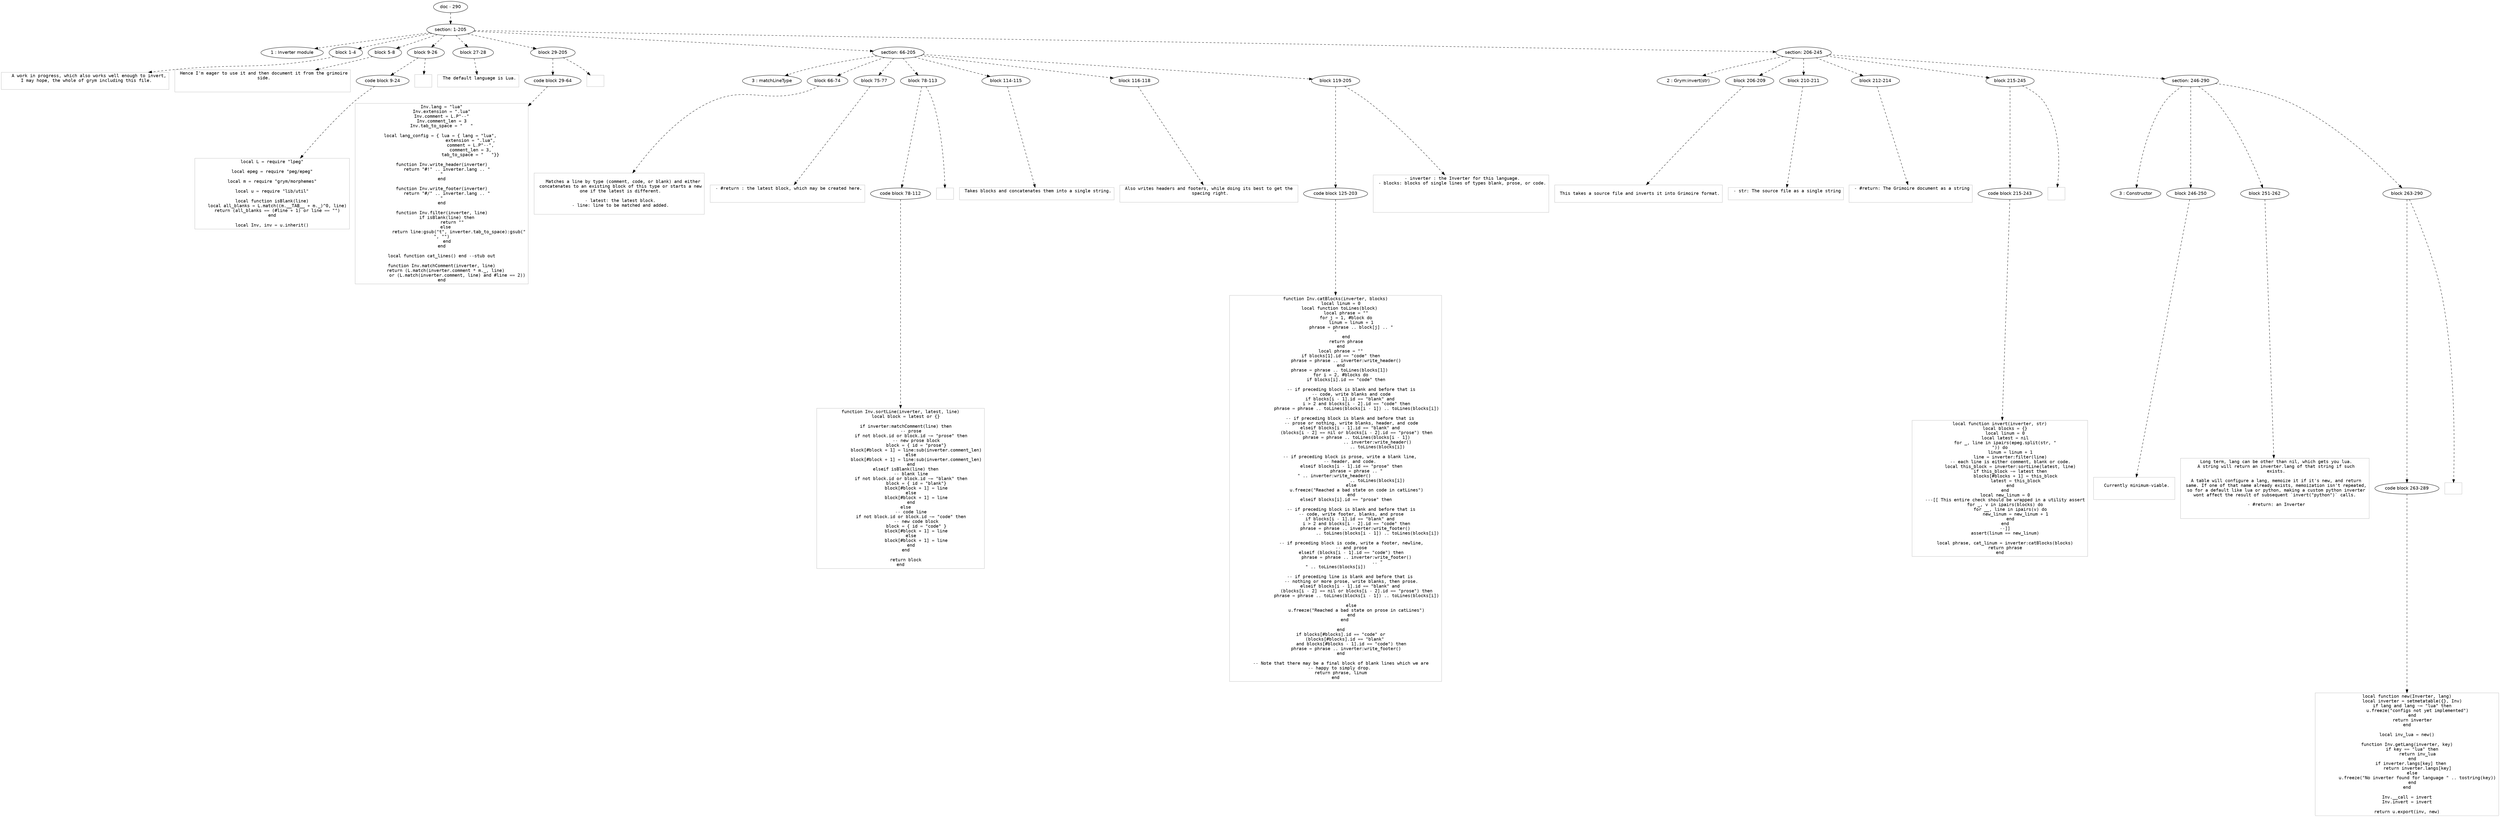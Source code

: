 digraph hierarchy {

node [fontname=Helvetica]
edge [style=dashed]

doc_0 [label="doc - 290"]

doc_0 -> { section_1}
{rank=same; section_1}

section_1 [label="section: 1-205"]

section_1 -> { header_2 block_3 block_4 block_5 block_6 block_7 section_8 section_9}
{rank=same; header_2 block_3 block_4 block_5 block_6 block_7 section_8 section_9}

header_2 [label="1 : Inverter module"]
block_3 [label="block 1-4"]
block_4 [label="block 5-8"]
block_5 [label="block 9-26"]
block_6 [label="block 27-28"]
block_7 [label="block 29-205"]
section_8 [label="section: 66-205"]
section_9 [label="section: 206-245"]


block_3 -> leaf_10
leaf_10  [color=Gray,shape=rectangle,fontname=Inconsolata,label="   A work in progress, which also works well enough to invert,
 I may hope, the whole of grym including this file.

"]
block_4 -> leaf_11
leaf_11  [color=Gray,shape=rectangle,fontname=Inconsolata,label=" Hence I'm eager to use it and then document it from the grimoire
 side.


"]block_5 -> { codeblock_12}
{rank=same; codeblock_12}

codeblock_12 [label="code block 9-24"]


codeblock_12 -> leaf_13
leaf_13  [color=Gray,shape=rectangle,fontname=Inconsolata,label="local L = require \"lpeg\"

local epeg = require \"peg/epeg\"

local m = require \"grym/morphemes\"

local u = require \"lib/util\"

local function isBlank(line)
    local all_blanks = L.match((m.__TAB__ + m._)^0, line)
    return (all_blanks == (#line + 1) or line == \"\")
end

local Inv, inv = u.inherit()
"]
block_5 -> leaf_14
leaf_14  [color=Gray,shape=rectangle,fontname=Inconsolata,label="

"]
block_6 -> leaf_15
leaf_15  [color=Gray,shape=rectangle,fontname=Inconsolata,label=" The default language is Lua.

"]block_7 -> { codeblock_16}
{rank=same; codeblock_16}

codeblock_16 [label="code block 29-64"]


codeblock_16 -> leaf_17
leaf_17  [color=Gray,shape=rectangle,fontname=Inconsolata,label="Inv.lang = \"lua\"
Inv.extension = \".lua\"
Inv.comment = L.P\"--\"
Inv.comment_len = 3
Inv.tab_to_space = \"   \"

local lang_config = { lua = { lang = \"lua\", 
                      extension = \".lua\",
                      comment = L.P\"--\",
                      comment_len = 3,
                      tab_to_space = \"   \"}}

function Inv.write_header(inverter)
    return \"#!\" .. inverter.lang .. \"\n\"
end

function Inv.write_footer(inverter)
    return \"#/\" .. inverter.lang .. \"\n\"
end

function Inv.filter(inverter, line)
    if isBlank(line) then
        return \"\"
    else 
        return line:gsub(\"\t\", inverter.tab_to_space):gsub(\"\r\", \"\")
    end
end

local function cat_lines() end --stub out

function Inv.matchComment(inverter, line)
    return (L.match(inverter.comment * m._, line) 
            or (L.match(inverter.comment, line) and #line == 2))
end
"]
block_7 -> leaf_18
leaf_18  [color=Gray,shape=rectangle,fontname=Inconsolata,label="
"]section_8 -> { header_19 block_20 block_21 block_22 block_23 block_24 block_25}
{rank=same; header_19 block_20 block_21 block_22 block_23 block_24 block_25}

header_19 [label="3 : matchLineType"]
block_20 [label="block 66-74"]
block_21 [label="block 75-77"]
block_22 [label="block 78-113"]
block_23 [label="block 114-115"]
block_24 [label="block 116-118"]
block_25 [label="block 119-205"]


block_20 -> leaf_26
leaf_26  [color=Gray,shape=rectangle,fontname=Inconsolata,label="
   Matches a line by type (comment, code, or blank) and either
 concatenates to an existing block of this type or starts a new
 one if the latest is different.
 
 - latest: the latest block.
 - line: line to be matched and added.

"]
block_21 -> leaf_27
leaf_27  [color=Gray,shape=rectangle,fontname=Inconsolata,label=" - #return : the latest block, which may be created here.


"]block_22 -> { codeblock_28}
{rank=same; codeblock_28}

codeblock_28 [label="code block 78-112"]


codeblock_28 -> leaf_29
leaf_29  [color=Gray,shape=rectangle,fontname=Inconsolata,label="function Inv.sortLine(inverter, latest, line)
    local block = latest or {}

    if inverter:matchComment(line) then
        -- prose
        if not block.id or block.id ~= \"prose\" then
            -- new prose block
            block = { id = \"prose\"}
            block[#block + 1] = line:sub(inverter.comment_len)
        else
            block[#block + 1] = line:sub(inverter.comment_len)
        end
    elseif isBlank(line) then
        -- blank line
        if not block.id or block.id ~= \"blank\" then
            block = { id = \"blank\"}
            block[#block + 1] = line
        else
            block[#block + 1] = line
        end
    else
        -- code line
        if not block.id or block.id ~= \"code\" then
            -- new code block
            block = { id = \"code\" }
            block[#block + 1] = line
        else
            block[#block + 1] = line
        end
    end

    return block
end
"]
block_22 -> leaf_30
leaf_30  [color=Gray,shape=rectangle,fontname=Inconsolata,label="
"]
block_23 -> leaf_31
leaf_31  [color=Gray,shape=rectangle,fontname=Inconsolata,label=" Takes blocks and concatenates them into a single string.

"]
block_24 -> leaf_32
leaf_32  [color=Gray,shape=rectangle,fontname=Inconsolata,label=" Also writes headers and footers, while doing its best to get the 
 spacing right.

"]block_25 -> { codeblock_33}
{rank=same; codeblock_33}

codeblock_33 [label="code block 125-203"]


codeblock_33 -> leaf_34
leaf_34  [color=Gray,shape=rectangle,fontname=Inconsolata,label="function Inv.catBlocks(inverter, blocks)
    local linum = 0
    local function toLines(block) 
        local phrase = \"\"
        for j = 1, #block do
            linum = linum + 1
            phrase = phrase .. block[j] .. \"\n\"
        end
        return phrase
    end
    local phrase = \"\"
    if blocks[1].id == \"code\" then
        phrase = phrase .. inverter:write_header()
    end
    phrase = phrase .. toLines(blocks[1]) 
    for i = 2, #blocks do
        if blocks[i].id == \"code\" then

            -- if preceding block is blank and before that is
            -- code, write blanks and code
            if blocks[i - 1].id == \"blank\" and 
                i > 2 and blocks[i - 2].id == \"code\" then
                phrase = phrase .. toLines(blocks[i - 1]) .. toLines(blocks[i])

            -- if preceding block is blank and before that is 
            -- prose or nothing, write blanks, header, and code
            elseif blocks[i - 1].id == \"blank\" and 
                (blocks[i - 2] == nil or blocks[i - 2].id == \"prose\") then
                phrase = phrase .. toLines(blocks[i - 1])
                                .. inverter:write_header()
                                .. toLines(blocks[i])

            -- if preceding block is prose, write a blank line, 
            -- header, and code. 
            elseif blocks[i - 1].id == \"prose\" then
                phrase = phrase .. \"\n\" .. inverter:write_header() 
                                .. toLines(blocks[i])
            else
                u.freeze(\"Reached a bad state on code in catLines\")
            end
        elseif blocks[i].id == \"prose\" then

            -- if preceding block is blank and before that is
            -- code, write footer, blanks, and prose
            if blocks[i - 1].id == \"blank\" and 
                i > 2 and blocks[i - 2].id == \"code\" then
                phrase = phrase .. inverter:write_footer() 
                                .. toLines(blocks[i - 1]) .. toLines(blocks[i])

            -- if preceding block is code, write a footer, newline,
            -- and prose
            elseif (blocks[i - 1].id == \"code\") then
                phrase = phrase .. inverter:write_footer()
                                .. \"\n\" .. toLines(blocks[i])

            -- if preceding line is blank and before that is 
            -- nothing or more prose, write blanks, then prose.
            elseif blocks[i - 1].id == \"blank\" and 
                (blocks[i - 2] == nil or blocks[i - 2].id == \"prose\") then
                phrase = phrase .. toLines(blocks[i - 1]) .. toLines(blocks[i])

            else
                u.freeze(\"Reached a bad state on prose in catLines\")
            end
        end 

    end
    if blocks[#blocks].id == \"code\" or
        (blocks[#blocks].id == \"blank\" 
            and blocks[#blocks - 1].id == \"code\") then
        phrase = phrase .. inverter:write_footer()
    end

    -- Note that there may be a final block of blank lines which we are
    -- happy to simply drop. 
    return phrase, linum
end
"]
block_25 -> leaf_35
leaf_35  [color=Gray,shape=rectangle,fontname=Inconsolata,label=" - inverter : the Inverter for this language.
 - blocks: blocks of single lines of types blank, prose, or code.





"]section_9 -> { header_36 block_37 block_38 block_39 block_40 section_41}
{rank=same; header_36 block_37 block_38 block_39 block_40 section_41}

header_36 [label="2 : Grym:invert(str)"]
block_37 [label="block 206-209"]
block_38 [label="block 210-211"]
block_39 [label="block 212-214"]
block_40 [label="block 215-245"]
section_41 [label="section: 246-290"]


block_37 -> leaf_42
leaf_42  [color=Gray,shape=rectangle,fontname=Inconsolata,label="
 This takes a source file and inverts it into Grimoire format.

"]
block_38 -> leaf_43
leaf_43  [color=Gray,shape=rectangle,fontname=Inconsolata,label=" - str: The source file as a single string

"]
block_39 -> leaf_44
leaf_44  [color=Gray,shape=rectangle,fontname=Inconsolata,label=" - #return: The Grimoire document as a string


"]block_40 -> { codeblock_45}
{rank=same; codeblock_45}

codeblock_45 [label="code block 215-243"]


codeblock_45 -> leaf_46
leaf_46  [color=Gray,shape=rectangle,fontname=Inconsolata,label="local function invert(inverter, str)
    local blocks = {}
    local linum = 0
    local latest = nil
    for _, line in ipairs(epeg.split(str, \"\n\")) do
        linum = linum + 1
        line = inverter:filter(line)
        -- each line is either comment, blank or code.
        local this_block = inverter:sortLine(latest, line)
        if this_block ~= latest then
            blocks[#blocks + 1] = this_block
            latest = this_block
        end
    end
    local new_linum = 0
    ---[[ This entire check should be wrapped in a utility assert
    for _, v in ipairs(blocks) do
        for __, line in ipairs(v) do
            new_linum = new_linum + 1
        end
    end
    --]]
    assert(linum == new_linum)

    local phrase, cat_linum = inverter:catBlocks(blocks)
    return phrase
end
"]
block_40 -> leaf_47
leaf_47  [color=Gray,shape=rectangle,fontname=Inconsolata,label="

"]section_41 -> { header_48 block_49 block_50 block_51}
{rank=same; header_48 block_49 block_50 block_51}

header_48 [label="3 : Constructor"]
block_49 [label="block 246-250"]
block_50 [label="block 251-262"]
block_51 [label="block 263-290"]


block_49 -> leaf_52
leaf_52  [color=Gray,shape=rectangle,fontname=Inconsolata,label=" 
   Currently minimum-viable. 


"]
block_50 -> leaf_53
leaf_53  [color=Gray,shape=rectangle,fontname=Inconsolata,label=" Long term, lang can be other than nil, which gets you lua.
 A string will return an inverter.lang of that string if such
 exists.
 
 A table will configure a lang, memoize it if it's new, and return
 same. If one of that name already exists, memoization isn't repeated,
 so for a default like lua or python, making a custom python inverter
 wont affect the result of subsequent `invert(\"python\")` calls. 
 
 - #return: an Inverter


"]block_51 -> { codeblock_54}
{rank=same; codeblock_54}

codeblock_54 [label="code block 263-289"]


codeblock_54 -> leaf_55
leaf_55  [color=Gray,shape=rectangle,fontname=Inconsolata,label="local function new(Inverter, lang)
    local inverter = setmetatable({}, Inv)
    if lang and lang ~= \"lua\" then
        u.freeze(\"configs not yet implemented\")
    end
    return inverter
end

local inv_lua = new()

function Inv.getLang(inverter, key)
    if key == \"lua\" then
        return inv_lua
    end
    if inverter.langs[key] then 
        return inverter.langs[key]
    else
        u.freeze(\"No inverter found for language \" .. tostring(key))
    end
end

Inv.__call = invert
Inv.invert = invert

return u.export(inv, new)
"]
block_51 -> leaf_56
leaf_56  [color=Gray,shape=rectangle,fontname=Inconsolata,label="
"]
}

